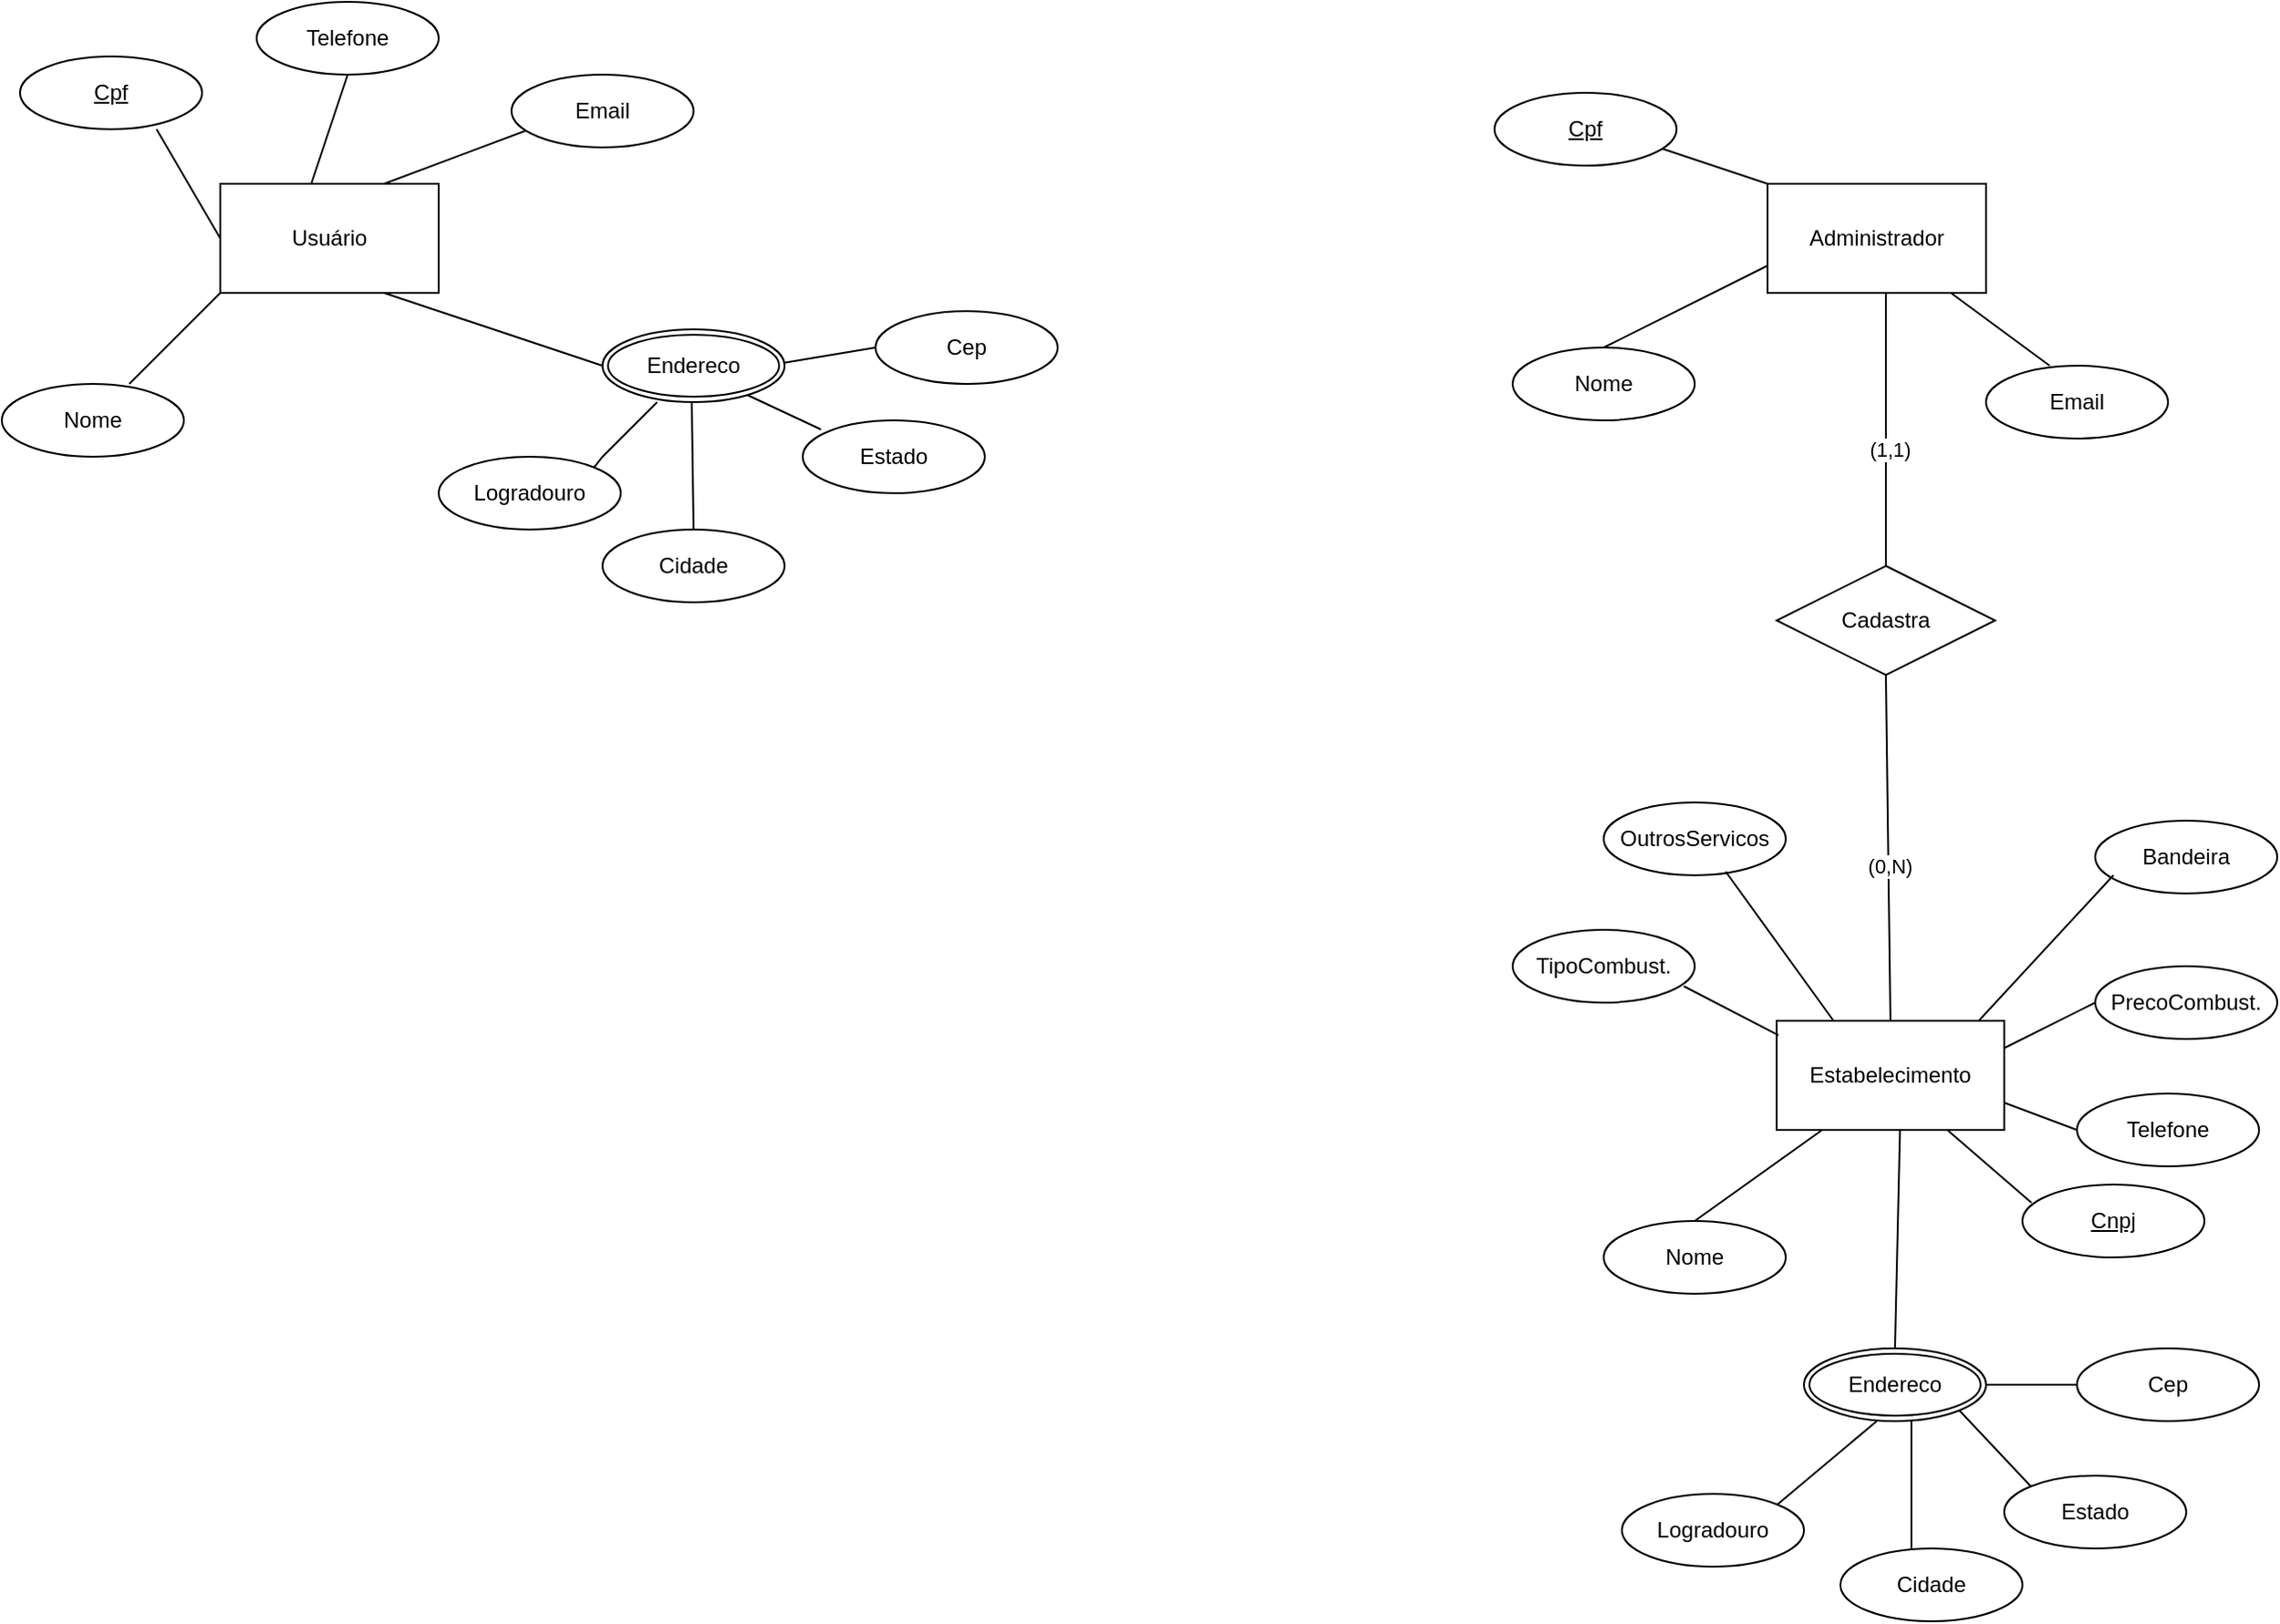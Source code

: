 <mxfile version="24.2.1" type="github">
  <diagram id="R2lEEEUBdFMjLlhIrx00" name="Page-1">
    <mxGraphModel dx="2736" dy="806" grid="1" gridSize="10" guides="1" tooltips="1" connect="1" arrows="1" fold="1" page="1" pageScale="1" pageWidth="850" pageHeight="1100" background="none" math="0" shadow="0" extFonts="Permanent Marker^https://fonts.googleapis.com/css?family=Permanent+Marker">
      <root>
        <mxCell id="0" />
        <mxCell id="1" parent="0" />
        <mxCell id="0bj0F2d6VQSBTGt14_5Z-1" value="Usuário" style="rounded=0;whiteSpace=wrap;html=1;" parent="1" vertex="1">
          <mxGeometry x="-490" y="130" width="120" height="60" as="geometry" />
        </mxCell>
        <mxCell id="0bj0F2d6VQSBTGt14_5Z-3" value="Administrador" style="rounded=0;whiteSpace=wrap;html=1;" parent="1" vertex="1">
          <mxGeometry x="360" y="130" width="120" height="60" as="geometry" />
        </mxCell>
        <mxCell id="0bj0F2d6VQSBTGt14_5Z-4" value="Estabelecimento" style="rounded=0;whiteSpace=wrap;html=1;" parent="1" vertex="1">
          <mxGeometry x="365" y="590" width="125" height="60" as="geometry" />
        </mxCell>
        <mxCell id="0bj0F2d6VQSBTGt14_5Z-19" value="" style="endArrow=none;html=1;rounded=0;" parent="1" edge="1">
          <mxGeometry width="50" height="50" relative="1" as="geometry">
            <mxPoint x="-540" y="240" as="sourcePoint" />
            <mxPoint x="-490" y="190" as="targetPoint" />
          </mxGeometry>
        </mxCell>
        <mxCell id="0bj0F2d6VQSBTGt14_5Z-20" value="" style="endArrow=none;html=1;rounded=0;" parent="1" edge="1">
          <mxGeometry width="50" height="50" relative="1" as="geometry">
            <mxPoint x="-400" y="130" as="sourcePoint" />
            <mxPoint x="-320" y="100" as="targetPoint" />
            <Array as="points">
              <mxPoint x="-400" y="130" />
            </Array>
          </mxGeometry>
        </mxCell>
        <mxCell id="0bj0F2d6VQSBTGt14_5Z-21" value="" style="endArrow=none;html=1;rounded=0;exitX=0;exitY=0.5;exitDx=0;exitDy=0;entryX=0.75;entryY=1;entryDx=0;entryDy=0;" parent="1" target="0bj0F2d6VQSBTGt14_5Z-1" edge="1">
          <mxGeometry width="50" height="50" relative="1" as="geometry">
            <mxPoint x="-280" y="230" as="sourcePoint" />
            <mxPoint x="-90" y="120" as="targetPoint" />
            <Array as="points" />
          </mxGeometry>
        </mxCell>
        <mxCell id="0bj0F2d6VQSBTGt14_5Z-25" value="" style="endArrow=none;html=1;rounded=0;" parent="1" target="0bj0F2d6VQSBTGt14_5Z-3" edge="1">
          <mxGeometry width="50" height="50" relative="1" as="geometry">
            <mxPoint x="515" y="230" as="sourcePoint" />
            <mxPoint x="565" y="180" as="targetPoint" />
          </mxGeometry>
        </mxCell>
        <mxCell id="0bj0F2d6VQSBTGt14_5Z-26" value="" style="endArrow=none;html=1;rounded=0;entryX=0.5;entryY=1;entryDx=0;entryDy=0;exitX=0;exitY=0;exitDx=0;exitDy=0;" parent="1" source="0bj0F2d6VQSBTGt14_5Z-3" edge="1">
          <mxGeometry width="50" height="50" relative="1" as="geometry">
            <mxPoint x="310" y="180" as="sourcePoint" />
            <mxPoint x="300" y="110" as="targetPoint" />
          </mxGeometry>
        </mxCell>
        <mxCell id="0bj0F2d6VQSBTGt14_5Z-27" value="" style="endArrow=none;html=1;rounded=0;entryX=0;entryY=0.75;entryDx=0;entryDy=0;" parent="1" target="0bj0F2d6VQSBTGt14_5Z-3" edge="1">
          <mxGeometry width="50" height="50" relative="1" as="geometry">
            <mxPoint x="270" y="220" as="sourcePoint" />
            <mxPoint x="320" y="170" as="targetPoint" />
            <Array as="points" />
          </mxGeometry>
        </mxCell>
        <mxCell id="0bj0F2d6VQSBTGt14_5Z-31" value="Cadastra" style="shape=rhombus;perimeter=rhombusPerimeter;whiteSpace=wrap;html=1;align=center;" parent="1" vertex="1">
          <mxGeometry x="365" y="340" width="120" height="60" as="geometry" />
        </mxCell>
        <mxCell id="0bj0F2d6VQSBTGt14_5Z-34" value="Cpf" style="ellipse;whiteSpace=wrap;html=1;align=center;fontStyle=4;" parent="1" vertex="1">
          <mxGeometry x="-600" y="60" width="100" height="40" as="geometry" />
        </mxCell>
        <mxCell id="0bj0F2d6VQSBTGt14_5Z-35" value="Logradouro" style="ellipse;whiteSpace=wrap;html=1;align=center;" parent="1" vertex="1">
          <mxGeometry x="-370" y="280" width="100" height="40" as="geometry" />
        </mxCell>
        <mxCell id="0bj0F2d6VQSBTGt14_5Z-38" value="Estado" style="ellipse;whiteSpace=wrap;html=1;align=center;" parent="1" vertex="1">
          <mxGeometry x="-170" y="260" width="100" height="40" as="geometry" />
        </mxCell>
        <mxCell id="0bj0F2d6VQSBTGt14_5Z-39" value="Cidade" style="ellipse;whiteSpace=wrap;html=1;align=center;" parent="1" vertex="1">
          <mxGeometry x="-280" y="320" width="100" height="40" as="geometry" />
        </mxCell>
        <mxCell id="0bj0F2d6VQSBTGt14_5Z-40" value="Cep" style="ellipse;whiteSpace=wrap;html=1;align=center;" parent="1" vertex="1">
          <mxGeometry x="-130" y="200" width="100" height="40" as="geometry" />
        </mxCell>
        <mxCell id="0bj0F2d6VQSBTGt14_5Z-41" value="" style="endArrow=none;html=1;rounded=0;exitX=1;exitY=0;exitDx=0;exitDy=0;" parent="1" source="0bj0F2d6VQSBTGt14_5Z-35" edge="1">
          <mxGeometry width="50" height="50" relative="1" as="geometry">
            <mxPoint x="-300" y="300" as="sourcePoint" />
            <mxPoint x="-250" y="250" as="targetPoint" />
            <Array as="points">
              <mxPoint x="-280" y="280" />
            </Array>
          </mxGeometry>
        </mxCell>
        <mxCell id="0bj0F2d6VQSBTGt14_5Z-42" value="" style="endArrow=none;html=1;rounded=0;entryX=0.59;entryY=0.95;entryDx=0;entryDy=0;entryPerimeter=0;exitX=0.5;exitY=0;exitDx=0;exitDy=0;" parent="1" source="0bj0F2d6VQSBTGt14_5Z-39" edge="1">
          <mxGeometry width="50" height="50" relative="1" as="geometry">
            <mxPoint x="-230" y="325" as="sourcePoint" />
            <mxPoint x="-231" y="248" as="targetPoint" />
          </mxGeometry>
        </mxCell>
        <mxCell id="0bj0F2d6VQSBTGt14_5Z-44" value="" style="endArrow=none;html=1;rounded=0;exitX=0;exitY=0.5;exitDx=0;exitDy=0;" parent="1" source="0bj0F2d6VQSBTGt14_5Z-1" edge="1">
          <mxGeometry width="50" height="50" relative="1" as="geometry">
            <mxPoint x="-575" y="150" as="sourcePoint" />
            <mxPoint x="-525" y="100" as="targetPoint" />
          </mxGeometry>
        </mxCell>
        <mxCell id="0bj0F2d6VQSBTGt14_5Z-45" value="" style="endArrow=none;html=1;rounded=0;exitX=1;exitY=1;exitDx=0;exitDy=0;" parent="1" edge="1">
          <mxGeometry width="50" height="50" relative="1" as="geometry">
            <mxPoint x="-204.645" y="244.142" as="sourcePoint" />
            <mxPoint x="-160" y="265" as="targetPoint" />
          </mxGeometry>
        </mxCell>
        <mxCell id="0bj0F2d6VQSBTGt14_5Z-46" value="" style="endArrow=none;html=1;rounded=0;exitX=1;exitY=0.5;exitDx=0;exitDy=0;entryX=0;entryY=0.5;entryDx=0;entryDy=0;" parent="1" target="0bj0F2d6VQSBTGt14_5Z-40" edge="1">
          <mxGeometry width="50" height="50" relative="1" as="geometry">
            <mxPoint x="-190" y="230" as="sourcePoint" />
            <mxPoint x="-120" y="210" as="targetPoint" />
            <Array as="points" />
          </mxGeometry>
        </mxCell>
        <mxCell id="0bj0F2d6VQSBTGt14_5Z-47" value="Email" style="ellipse;whiteSpace=wrap;html=1;align=center;" parent="1" vertex="1">
          <mxGeometry x="-330" y="70" width="100" height="40" as="geometry" />
        </mxCell>
        <mxCell id="0bj0F2d6VQSBTGt14_5Z-48" value="Nome" style="ellipse;whiteSpace=wrap;html=1;align=center;" parent="1" vertex="1">
          <mxGeometry x="-610" y="240" width="100" height="40" as="geometry" />
        </mxCell>
        <mxCell id="0bj0F2d6VQSBTGt14_5Z-50" value="Nome" style="ellipse;whiteSpace=wrap;html=1;align=center;" parent="1" vertex="1">
          <mxGeometry x="220" y="220" width="100" height="40" as="geometry" />
        </mxCell>
        <mxCell id="0bj0F2d6VQSBTGt14_5Z-52" value="Logradouro" style="ellipse;whiteSpace=wrap;html=1;align=center;" parent="1" vertex="1">
          <mxGeometry x="280" y="850" width="100" height="40" as="geometry" />
        </mxCell>
        <mxCell id="0bj0F2d6VQSBTGt14_5Z-53" value="Email" style="ellipse;whiteSpace=wrap;html=1;align=center;" parent="1" vertex="1">
          <mxGeometry x="480" y="230" width="100" height="40" as="geometry" />
        </mxCell>
        <mxCell id="0bj0F2d6VQSBTGt14_5Z-54" value="Estado" style="ellipse;whiteSpace=wrap;html=1;align=center;" parent="1" vertex="1">
          <mxGeometry x="490" y="840" width="100" height="40" as="geometry" />
        </mxCell>
        <mxCell id="0bj0F2d6VQSBTGt14_5Z-55" value="Cidade" style="ellipse;whiteSpace=wrap;html=1;align=center;" parent="1" vertex="1">
          <mxGeometry x="400" y="880" width="100" height="40" as="geometry" />
        </mxCell>
        <mxCell id="0bj0F2d6VQSBTGt14_5Z-56" value="" style="endArrow=none;html=1;rounded=0;exitX=1;exitY=0;exitDx=0;exitDy=0;" parent="1" source="0bj0F2d6VQSBTGt14_5Z-52" edge="1">
          <mxGeometry width="50" height="50" relative="1" as="geometry">
            <mxPoint x="370" y="860" as="sourcePoint" />
            <mxPoint x="420" y="810" as="targetPoint" />
            <Array as="points" />
          </mxGeometry>
        </mxCell>
        <mxCell id="0bj0F2d6VQSBTGt14_5Z-57" value="" style="endArrow=none;html=1;rounded=0;entryX=0.59;entryY=0.95;entryDx=0;entryDy=0;entryPerimeter=0;" parent="1" edge="1">
          <mxGeometry width="50" height="50" relative="1" as="geometry">
            <mxPoint x="439" y="880" as="sourcePoint" />
            <mxPoint x="439" y="808" as="targetPoint" />
          </mxGeometry>
        </mxCell>
        <mxCell id="0bj0F2d6VQSBTGt14_5Z-58" value="" style="endArrow=none;html=1;rounded=0;exitX=1;exitY=1;exitDx=0;exitDy=0;entryX=0;entryY=0;entryDx=0;entryDy=0;" parent="1" target="0bj0F2d6VQSBTGt14_5Z-54" edge="1">
          <mxGeometry width="50" height="50" relative="1" as="geometry">
            <mxPoint x="465.355" y="804.142" as="sourcePoint" />
            <mxPoint x="510" y="825" as="targetPoint" />
          </mxGeometry>
        </mxCell>
        <mxCell id="0bj0F2d6VQSBTGt14_5Z-59" value="" style="endArrow=none;html=1;rounded=0;exitX=0.5;exitY=0;exitDx=0;exitDy=0;entryX=0.542;entryY=1;entryDx=0;entryDy=0;entryPerimeter=0;" parent="1" source="nszzNZFYslEpB97Wj6SY-19" target="0bj0F2d6VQSBTGt14_5Z-4" edge="1">
          <mxGeometry width="50" height="50" relative="1" as="geometry">
            <mxPoint x="418" y="737" as="sourcePoint" />
            <mxPoint x="505" y="730" as="targetPoint" />
            <Array as="points" />
          </mxGeometry>
        </mxCell>
        <mxCell id="0bj0F2d6VQSBTGt14_5Z-61" value="Cep" style="ellipse;whiteSpace=wrap;html=1;align=center;" parent="1" vertex="1">
          <mxGeometry x="530" y="770" width="100" height="40" as="geometry" />
        </mxCell>
        <mxCell id="0bj0F2d6VQSBTGt14_5Z-63" value="" style="endArrow=none;html=1;rounded=0;exitX=1;exitY=0.5;exitDx=0;exitDy=0;entryX=0;entryY=0.5;entryDx=0;entryDy=0;" parent="1" target="0bj0F2d6VQSBTGt14_5Z-61" edge="1">
          <mxGeometry width="50" height="50" relative="1" as="geometry">
            <mxPoint x="480" y="790" as="sourcePoint" />
            <mxPoint x="540" y="770" as="targetPoint" />
          </mxGeometry>
        </mxCell>
        <mxCell id="0bj0F2d6VQSBTGt14_5Z-64" value="" style="endArrow=none;html=1;rounded=0;exitX=0.75;exitY=1;exitDx=0;exitDy=0;entryX=0.05;entryY=0.25;entryDx=0;entryDy=0;entryPerimeter=0;" parent="1" source="0bj0F2d6VQSBTGt14_5Z-4" target="nszzNZFYslEpB97Wj6SY-20" edge="1">
          <mxGeometry width="50" height="50" relative="1" as="geometry">
            <mxPoint x="455" y="590" as="sourcePoint" />
            <mxPoint x="520" y="660" as="targetPoint" />
          </mxGeometry>
        </mxCell>
        <mxCell id="0bj0F2d6VQSBTGt14_5Z-67" value="" style="endArrow=none;html=1;rounded=0;exitX=0.5;exitY=0;exitDx=0;exitDy=0;" parent="1" source="0bj0F2d6VQSBTGt14_5Z-68" edge="1">
          <mxGeometry width="50" height="50" relative="1" as="geometry">
            <mxPoint x="300.355" y="675.858" as="sourcePoint" />
            <mxPoint x="390" y="650" as="targetPoint" />
          </mxGeometry>
        </mxCell>
        <mxCell id="0bj0F2d6VQSBTGt14_5Z-68" value="Nome" style="ellipse;whiteSpace=wrap;html=1;align=center;" parent="1" vertex="1">
          <mxGeometry x="270" y="700" width="100" height="40" as="geometry" />
        </mxCell>
        <mxCell id="nszzNZFYslEpB97Wj6SY-1" value="" style="endArrow=none;html=1;rounded=0;exitX=0.5;exitY=0;exitDx=0;exitDy=0;" parent="1" source="0bj0F2d6VQSBTGt14_5Z-31" edge="1">
          <mxGeometry width="50" height="50" relative="1" as="geometry">
            <mxPoint x="375" y="240" as="sourcePoint" />
            <mxPoint x="425" y="190" as="targetPoint" />
            <Array as="points" />
          </mxGeometry>
        </mxCell>
        <mxCell id="nszzNZFYslEpB97Wj6SY-7" value="(1,1)" style="edgeLabel;html=1;align=center;verticalAlign=middle;resizable=0;points=[];" parent="nszzNZFYslEpB97Wj6SY-1" vertex="1" connectable="0">
          <mxGeometry x="-0.147" y="-2" relative="1" as="geometry">
            <mxPoint as="offset" />
          </mxGeometry>
        </mxCell>
        <mxCell id="nszzNZFYslEpB97Wj6SY-2" value="" style="endArrow=none;html=1;rounded=0;exitX=0.5;exitY=0;exitDx=0;exitDy=0;" parent="1" source="0bj0F2d6VQSBTGt14_5Z-4" edge="1">
          <mxGeometry width="50" height="50" relative="1" as="geometry">
            <mxPoint x="375" y="450" as="sourcePoint" />
            <mxPoint x="425" y="400" as="targetPoint" />
          </mxGeometry>
        </mxCell>
        <mxCell id="nszzNZFYslEpB97Wj6SY-6" value="(0,N)" style="edgeLabel;html=1;align=center;verticalAlign=middle;resizable=0;points=[];" parent="nszzNZFYslEpB97Wj6SY-2" vertex="1" connectable="0">
          <mxGeometry x="-0.1" relative="1" as="geometry">
            <mxPoint as="offset" />
          </mxGeometry>
        </mxCell>
        <mxCell id="nszzNZFYslEpB97Wj6SY-18" value="Endereco" style="ellipse;shape=doubleEllipse;margin=3;whiteSpace=wrap;html=1;align=center;" parent="1" vertex="1">
          <mxGeometry x="-280" y="210" width="100" height="40" as="geometry" />
        </mxCell>
        <mxCell id="nszzNZFYslEpB97Wj6SY-19" value="Endereco" style="ellipse;shape=doubleEllipse;margin=3;whiteSpace=wrap;html=1;align=center;" parent="1" vertex="1">
          <mxGeometry x="380" y="770" width="100" height="40" as="geometry" />
        </mxCell>
        <mxCell id="nszzNZFYslEpB97Wj6SY-20" value="Cnpj" style="ellipse;whiteSpace=wrap;html=1;align=center;fontStyle=4;" parent="1" vertex="1">
          <mxGeometry x="500" y="680" width="100" height="40" as="geometry" />
        </mxCell>
        <mxCell id="nszzNZFYslEpB97Wj6SY-21" value="Cpf" style="ellipse;whiteSpace=wrap;html=1;align=center;fontStyle=4;" parent="1" vertex="1">
          <mxGeometry x="210" y="80" width="100" height="40" as="geometry" />
        </mxCell>
        <mxCell id="67Tqn8S0hiEDhfpJIAWo-2" value="Telefone" style="ellipse;whiteSpace=wrap;html=1;align=center;" parent="1" vertex="1">
          <mxGeometry x="-470" y="30" width="100" height="40" as="geometry" />
        </mxCell>
        <mxCell id="67Tqn8S0hiEDhfpJIAWo-4" value="" style="endArrow=none;html=1;rounded=0;entryX=0.5;entryY=1;entryDx=0;entryDy=0;" parent="1" target="67Tqn8S0hiEDhfpJIAWo-2" edge="1">
          <mxGeometry width="50" height="50" relative="1" as="geometry">
            <mxPoint x="-440" y="130" as="sourcePoint" />
            <mxPoint x="-390" y="80" as="targetPoint" />
          </mxGeometry>
        </mxCell>
        <mxCell id="67Tqn8S0hiEDhfpJIAWo-5" value="Telefone" style="ellipse;whiteSpace=wrap;html=1;align=center;" parent="1" vertex="1">
          <mxGeometry x="530" y="630" width="100" height="40" as="geometry" />
        </mxCell>
        <mxCell id="67Tqn8S0hiEDhfpJIAWo-6" value="" style="endArrow=none;html=1;rounded=0;entryX=0;entryY=0.5;entryDx=0;entryDy=0;exitX=1;exitY=0.75;exitDx=0;exitDy=0;" parent="1" source="0bj0F2d6VQSBTGt14_5Z-4" target="67Tqn8S0hiEDhfpJIAWo-5" edge="1">
          <mxGeometry width="50" height="50" relative="1" as="geometry">
            <mxPoint x="485" y="590" as="sourcePoint" />
            <mxPoint x="535" y="540" as="targetPoint" />
            <Array as="points" />
          </mxGeometry>
        </mxCell>
        <mxCell id="DPX5KWBxm2_igIOq6DBU-2" value="OutrosServicos" style="ellipse;whiteSpace=wrap;html=1;align=center;" parent="1" vertex="1">
          <mxGeometry x="270" y="470" width="100" height="40" as="geometry" />
        </mxCell>
        <mxCell id="DPX5KWBxm2_igIOq6DBU-3" value="TipoCombust." style="ellipse;whiteSpace=wrap;html=1;align=center;" parent="1" vertex="1">
          <mxGeometry x="220" y="540" width="100" height="40" as="geometry" />
        </mxCell>
        <mxCell id="DPX5KWBxm2_igIOq6DBU-4" value="Bandeira" style="ellipse;whiteSpace=wrap;html=1;align=center;" parent="1" vertex="1">
          <mxGeometry x="540" y="480" width="100" height="40" as="geometry" />
        </mxCell>
        <mxCell id="DPX5KWBxm2_igIOq6DBU-5" value="PrecoCombust." style="ellipse;whiteSpace=wrap;html=1;align=center;" parent="1" vertex="1">
          <mxGeometry x="540" y="560" width="100" height="40" as="geometry" />
        </mxCell>
        <mxCell id="DPX5KWBxm2_igIOq6DBU-6" value="" style="endArrow=none;html=1;rounded=0;exitX=0.94;exitY=0.775;exitDx=0;exitDy=0;exitPerimeter=0;entryX=0.008;entryY=0.133;entryDx=0;entryDy=0;entryPerimeter=0;" parent="1" source="DPX5KWBxm2_igIOq6DBU-3" target="0bj0F2d6VQSBTGt14_5Z-4" edge="1">
          <mxGeometry width="50" height="50" relative="1" as="geometry">
            <mxPoint x="320" y="585" as="sourcePoint" />
            <mxPoint x="370" y="535" as="targetPoint" />
          </mxGeometry>
        </mxCell>
        <mxCell id="DPX5KWBxm2_igIOq6DBU-7" value="" style="endArrow=none;html=1;rounded=0;exitX=1;exitY=0.25;exitDx=0;exitDy=0;entryX=0;entryY=0.5;entryDx=0;entryDy=0;" parent="1" source="0bj0F2d6VQSBTGt14_5Z-4" target="DPX5KWBxm2_igIOq6DBU-5" edge="1">
          <mxGeometry width="50" height="50" relative="1" as="geometry">
            <mxPoint x="490" y="620" as="sourcePoint" />
            <mxPoint x="540" y="570" as="targetPoint" />
          </mxGeometry>
        </mxCell>
        <mxCell id="DPX5KWBxm2_igIOq6DBU-8" value="" style="endArrow=none;html=1;rounded=0;entryX=0.67;entryY=0.95;entryDx=0;entryDy=0;entryPerimeter=0;exitX=0.25;exitY=0;exitDx=0;exitDy=0;" parent="1" source="0bj0F2d6VQSBTGt14_5Z-4" target="DPX5KWBxm2_igIOq6DBU-2" edge="1">
          <mxGeometry width="50" height="50" relative="1" as="geometry">
            <mxPoint x="315" y="550" as="sourcePoint" />
            <mxPoint x="365" y="500" as="targetPoint" />
            <Array as="points" />
          </mxGeometry>
        </mxCell>
        <mxCell id="DPX5KWBxm2_igIOq6DBU-9" value="" style="endArrow=none;html=1;rounded=0;exitX=0.888;exitY=0;exitDx=0;exitDy=0;exitPerimeter=0;" parent="1" source="0bj0F2d6VQSBTGt14_5Z-4" edge="1">
          <mxGeometry width="50" height="50" relative="1" as="geometry">
            <mxPoint x="470" y="590" as="sourcePoint" />
            <mxPoint x="550" y="510" as="targetPoint" />
          </mxGeometry>
        </mxCell>
      </root>
    </mxGraphModel>
  </diagram>
</mxfile>
